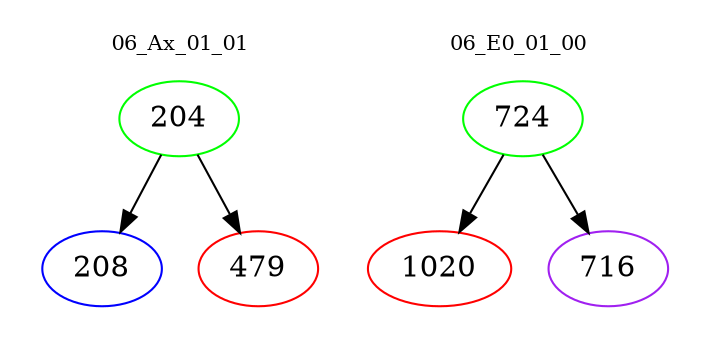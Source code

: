 digraph{
subgraph cluster_0 {
color = white
label = "06_Ax_01_01";
fontsize=10;
T0_204 [label="204", color="green"]
T0_204 -> T0_208 [color="black"]
T0_208 [label="208", color="blue"]
T0_204 -> T0_479 [color="black"]
T0_479 [label="479", color="red"]
}
subgraph cluster_1 {
color = white
label = "06_E0_01_00";
fontsize=10;
T1_724 [label="724", color="green"]
T1_724 -> T1_1020 [color="black"]
T1_1020 [label="1020", color="red"]
T1_724 -> T1_716 [color="black"]
T1_716 [label="716", color="purple"]
}
}
